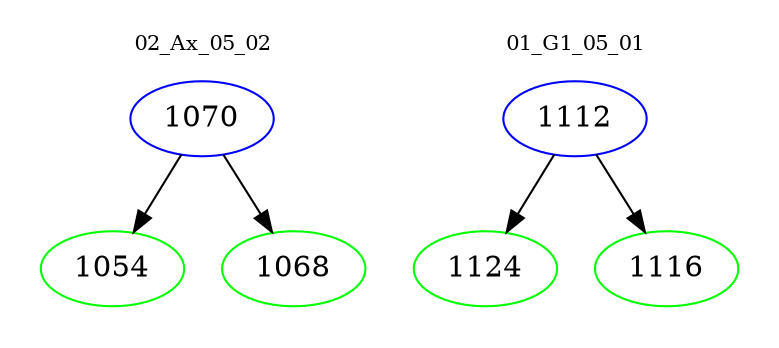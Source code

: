 digraph{
subgraph cluster_0 {
color = white
label = "02_Ax_05_02";
fontsize=10;
T0_1070 [label="1070", color="blue"]
T0_1070 -> T0_1054 [color="black"]
T0_1054 [label="1054", color="green"]
T0_1070 -> T0_1068 [color="black"]
T0_1068 [label="1068", color="green"]
}
subgraph cluster_1 {
color = white
label = "01_G1_05_01";
fontsize=10;
T1_1112 [label="1112", color="blue"]
T1_1112 -> T1_1124 [color="black"]
T1_1124 [label="1124", color="green"]
T1_1112 -> T1_1116 [color="black"]
T1_1116 [label="1116", color="green"]
}
}
